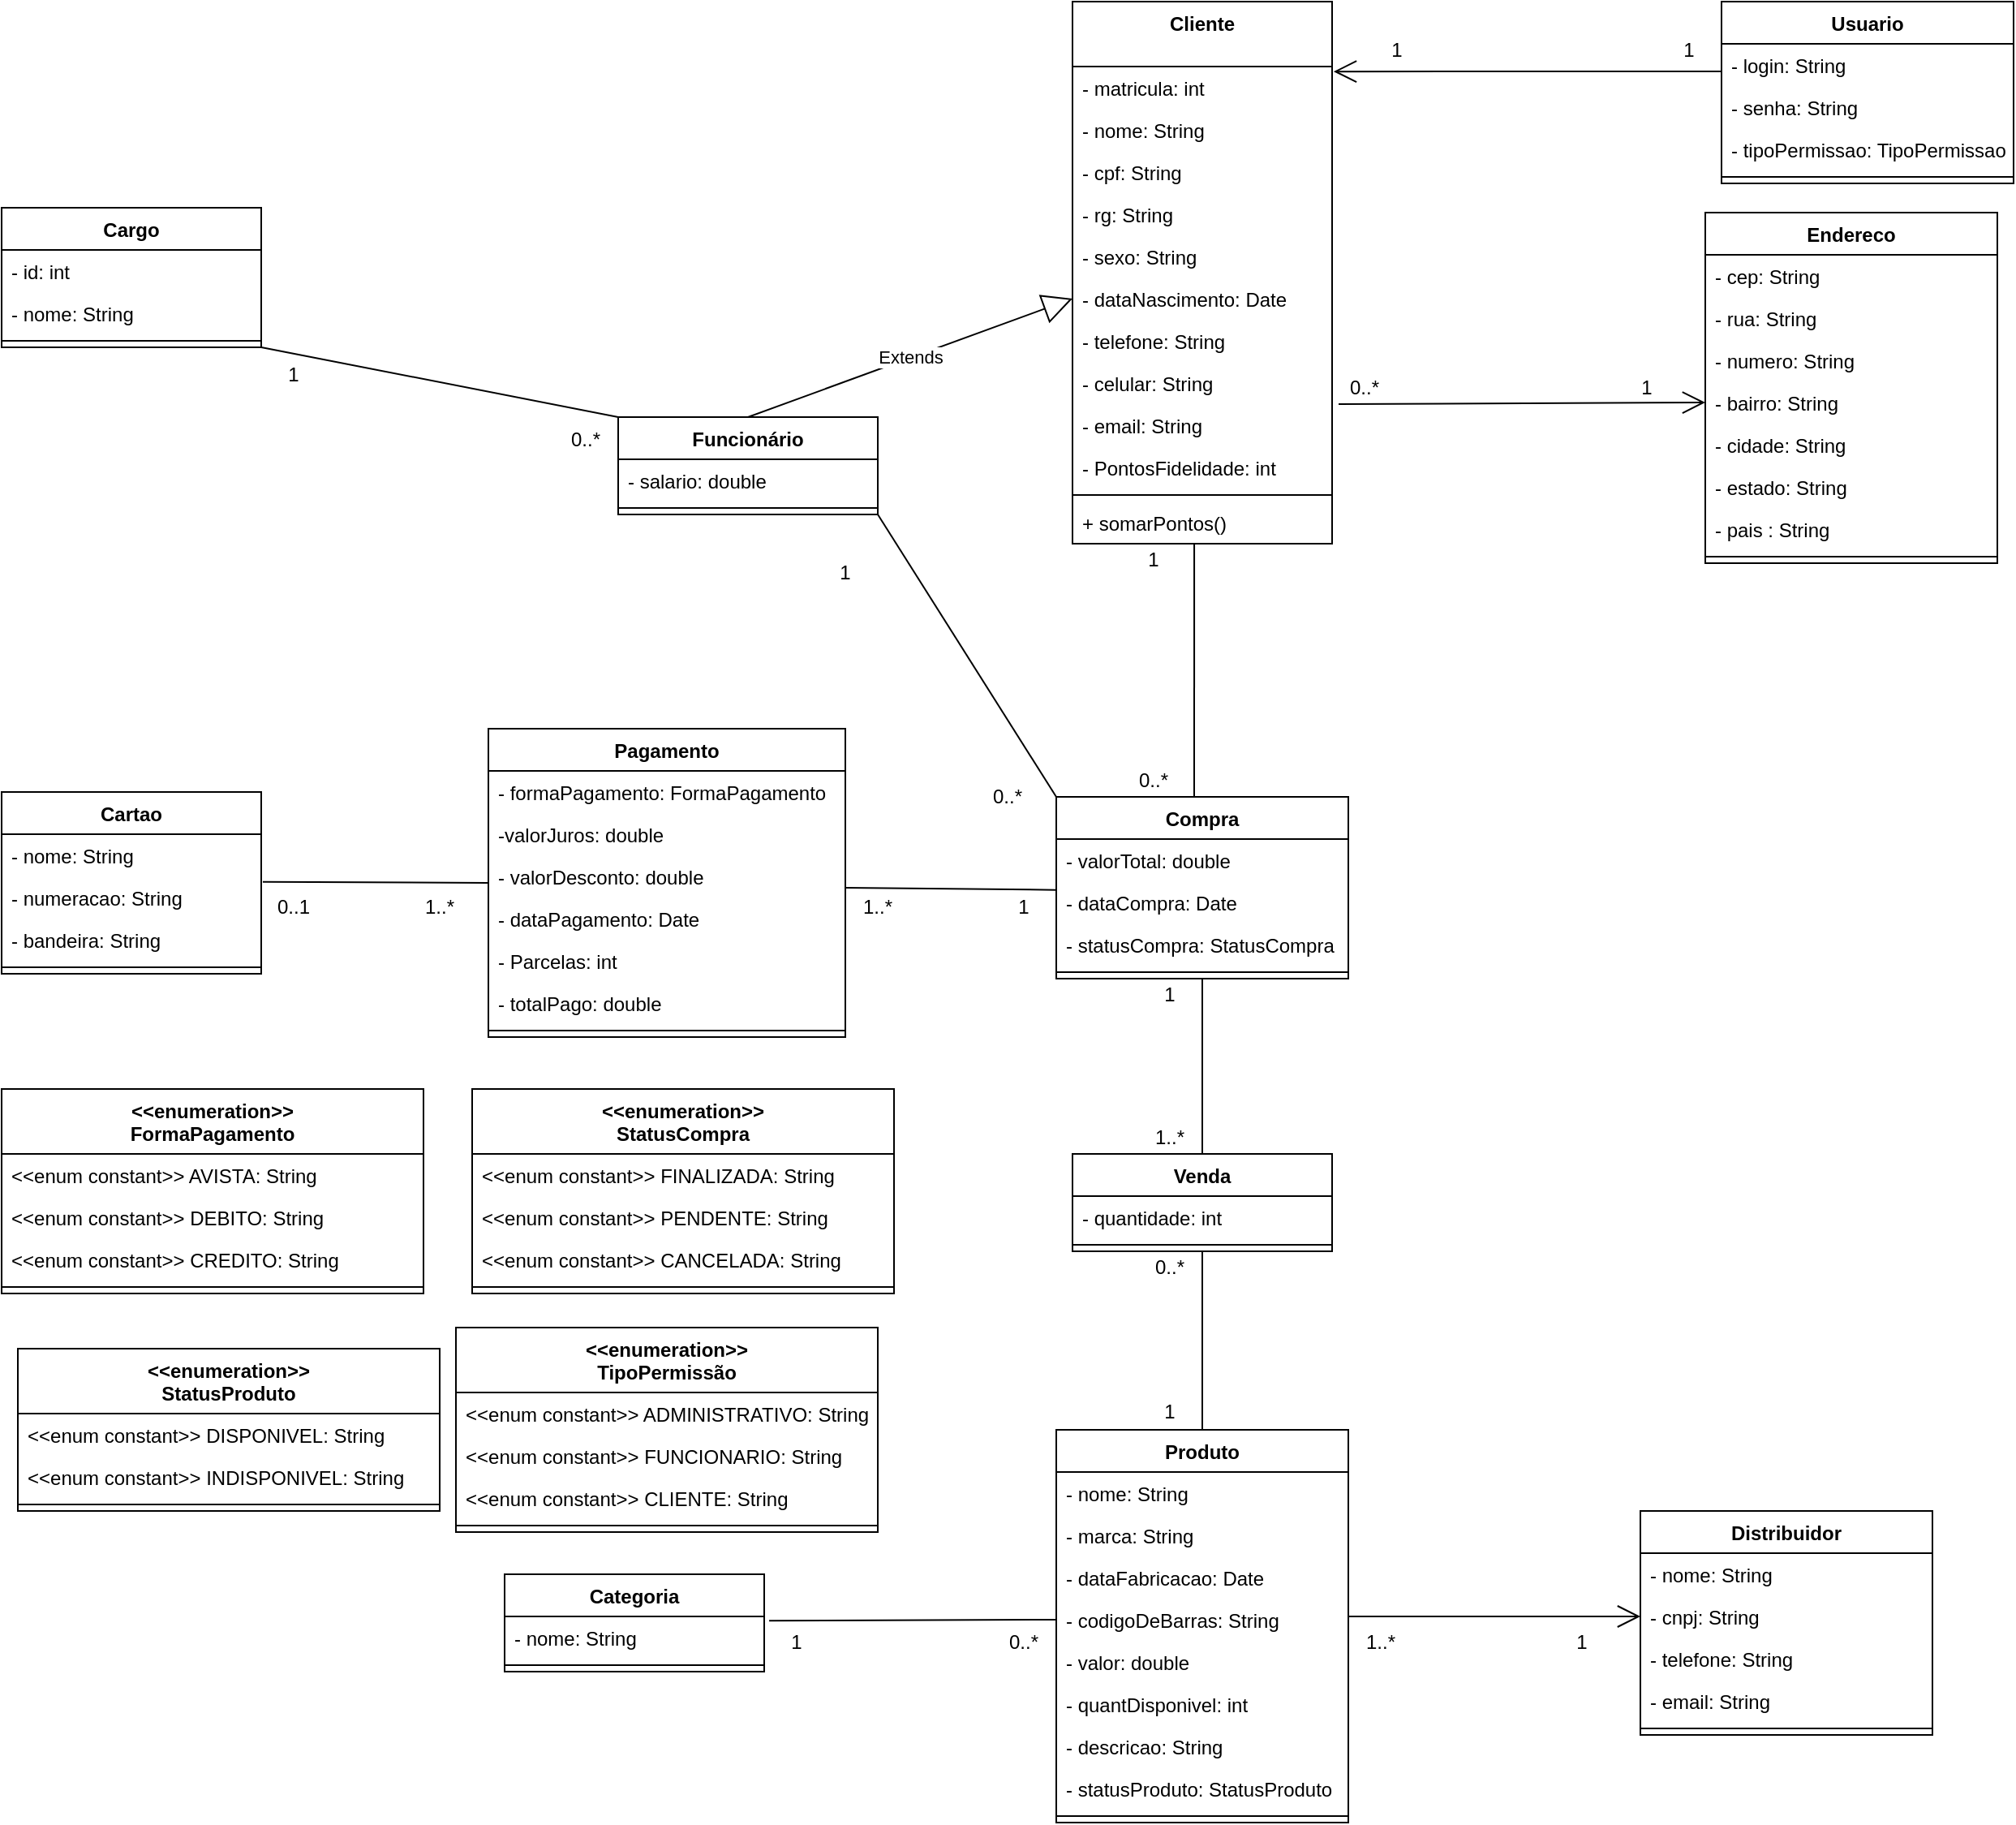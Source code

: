 <mxfile version="13.7.4" type="github">
  <diagram id="C5RBs43oDa-KdzZeNtuy" name="Page-1">
    <mxGraphModel dx="2249" dy="805" grid="1" gridSize="10" guides="1" tooltips="1" connect="1" arrows="1" fold="1" page="1" pageScale="1" pageWidth="827" pageHeight="1169" math="0" shadow="0" extFonts="Permanent Marker^https://fonts.googleapis.com/css?family=Permanent+Marker">
      <root>
        <mxCell id="WIyWlLk6GJQsqaUBKTNV-0" />
        <mxCell id="WIyWlLk6GJQsqaUBKTNV-1" parent="WIyWlLk6GJQsqaUBKTNV-0" />
        <mxCell id="7NoG3UNUl1E0J3AhjVk_-10" value="Cliente" style="swimlane;fontStyle=1;align=center;verticalAlign=top;childLayout=stackLayout;horizontal=1;startSize=40;horizontalStack=0;resizeParent=1;resizeParentMax=0;resizeLast=0;collapsible=1;marginBottom=0;" parent="WIyWlLk6GJQsqaUBKTNV-1" vertex="1">
          <mxGeometry x="100" y="70" width="160" height="334" as="geometry" />
        </mxCell>
        <mxCell id="7NoG3UNUl1E0J3AhjVk_-29" value="- matricula: int" style="text;strokeColor=none;fillColor=none;align=left;verticalAlign=top;spacingLeft=4;spacingRight=4;overflow=hidden;rotatable=0;points=[[0,0.5],[1,0.5]];portConstraint=eastwest;" parent="7NoG3UNUl1E0J3AhjVk_-10" vertex="1">
          <mxGeometry y="40" width="160" height="26" as="geometry" />
        </mxCell>
        <mxCell id="7NoG3UNUl1E0J3AhjVk_-14" value="- nome: String" style="text;strokeColor=none;fillColor=none;align=left;verticalAlign=top;spacingLeft=4;spacingRight=4;overflow=hidden;rotatable=0;points=[[0,0.5],[1,0.5]];portConstraint=eastwest;" parent="7NoG3UNUl1E0J3AhjVk_-10" vertex="1">
          <mxGeometry y="66" width="160" height="26" as="geometry" />
        </mxCell>
        <mxCell id="7NoG3UNUl1E0J3AhjVk_-15" value="- cpf: String" style="text;strokeColor=none;fillColor=none;align=left;verticalAlign=top;spacingLeft=4;spacingRight=4;overflow=hidden;rotatable=0;points=[[0,0.5],[1,0.5]];portConstraint=eastwest;" parent="7NoG3UNUl1E0J3AhjVk_-10" vertex="1">
          <mxGeometry y="92" width="160" height="26" as="geometry" />
        </mxCell>
        <mxCell id="7NoG3UNUl1E0J3AhjVk_-11" value="- rg: String" style="text;strokeColor=none;fillColor=none;align=left;verticalAlign=top;spacingLeft=4;spacingRight=4;overflow=hidden;rotatable=0;points=[[0,0.5],[1,0.5]];portConstraint=eastwest;" parent="7NoG3UNUl1E0J3AhjVk_-10" vertex="1">
          <mxGeometry y="118" width="160" height="26" as="geometry" />
        </mxCell>
        <mxCell id="7NoG3UNUl1E0J3AhjVk_-22" value="- sexo: String" style="text;strokeColor=none;fillColor=none;align=left;verticalAlign=top;spacingLeft=4;spacingRight=4;overflow=hidden;rotatable=0;points=[[0,0.5],[1,0.5]];portConstraint=eastwest;" parent="7NoG3UNUl1E0J3AhjVk_-10" vertex="1">
          <mxGeometry y="144" width="160" height="26" as="geometry" />
        </mxCell>
        <mxCell id="7NoG3UNUl1E0J3AhjVk_-23" value="- dataNascimento: Date" style="text;strokeColor=none;fillColor=none;align=left;verticalAlign=top;spacingLeft=4;spacingRight=4;overflow=hidden;rotatable=0;points=[[0,0.5],[1,0.5]];portConstraint=eastwest;" parent="7NoG3UNUl1E0J3AhjVk_-10" vertex="1">
          <mxGeometry y="170" width="160" height="26" as="geometry" />
        </mxCell>
        <mxCell id="7NoG3UNUl1E0J3AhjVk_-19" value="- telefone: String" style="text;strokeColor=none;fillColor=none;align=left;verticalAlign=top;spacingLeft=4;spacingRight=4;overflow=hidden;rotatable=0;points=[[0,0.5],[1,0.5]];portConstraint=eastwest;" parent="7NoG3UNUl1E0J3AhjVk_-10" vertex="1">
          <mxGeometry y="196" width="160" height="26" as="geometry" />
        </mxCell>
        <mxCell id="7NoG3UNUl1E0J3AhjVk_-20" value="- celular: String" style="text;strokeColor=none;fillColor=none;align=left;verticalAlign=top;spacingLeft=4;spacingRight=4;overflow=hidden;rotatable=0;points=[[0,0.5],[1,0.5]];portConstraint=eastwest;" parent="7NoG3UNUl1E0J3AhjVk_-10" vertex="1">
          <mxGeometry y="222" width="160" height="26" as="geometry" />
        </mxCell>
        <mxCell id="7NoG3UNUl1E0J3AhjVk_-21" value="- email: String" style="text;strokeColor=none;fillColor=none;align=left;verticalAlign=top;spacingLeft=4;spacingRight=4;overflow=hidden;rotatable=0;points=[[0,0.5],[1,0.5]];portConstraint=eastwest;" parent="7NoG3UNUl1E0J3AhjVk_-10" vertex="1">
          <mxGeometry y="248" width="160" height="26" as="geometry" />
        </mxCell>
        <mxCell id="7NoG3UNUl1E0J3AhjVk_-25" value="- PontosFidelidade: int" style="text;strokeColor=none;fillColor=none;align=left;verticalAlign=top;spacingLeft=4;spacingRight=4;overflow=hidden;rotatable=0;points=[[0,0.5],[1,0.5]];portConstraint=eastwest;" parent="7NoG3UNUl1E0J3AhjVk_-10" vertex="1">
          <mxGeometry y="274" width="160" height="26" as="geometry" />
        </mxCell>
        <mxCell id="7NoG3UNUl1E0J3AhjVk_-12" value="" style="line;strokeWidth=1;fillColor=none;align=left;verticalAlign=middle;spacingTop=-1;spacingLeft=3;spacingRight=3;rotatable=0;labelPosition=right;points=[];portConstraint=eastwest;" parent="7NoG3UNUl1E0J3AhjVk_-10" vertex="1">
          <mxGeometry y="300" width="160" height="8" as="geometry" />
        </mxCell>
        <mxCell id="7NoG3UNUl1E0J3AhjVk_-27" value="+ somarPontos()" style="text;strokeColor=none;fillColor=none;align=left;verticalAlign=top;spacingLeft=4;spacingRight=4;overflow=hidden;rotatable=0;points=[[0,0.5],[1,0.5]];portConstraint=eastwest;" parent="7NoG3UNUl1E0J3AhjVk_-10" vertex="1">
          <mxGeometry y="308" width="160" height="26" as="geometry" />
        </mxCell>
        <mxCell id="7NoG3UNUl1E0J3AhjVk_-28" value="Funcionário" style="swimlane;fontStyle=1;align=center;verticalAlign=top;childLayout=stackLayout;horizontal=1;startSize=26;horizontalStack=0;resizeParent=1;resizeParentMax=0;resizeLast=0;collapsible=1;marginBottom=0;" parent="WIyWlLk6GJQsqaUBKTNV-1" vertex="1">
          <mxGeometry x="-180" y="326" width="160" height="60" as="geometry" />
        </mxCell>
        <mxCell id="7NoG3UNUl1E0J3AhjVk_-32" value="- salario: double" style="text;strokeColor=none;fillColor=none;align=left;verticalAlign=top;spacingLeft=4;spacingRight=4;overflow=hidden;rotatable=0;points=[[0,0.5],[1,0.5]];portConstraint=eastwest;" parent="7NoG3UNUl1E0J3AhjVk_-28" vertex="1">
          <mxGeometry y="26" width="160" height="26" as="geometry" />
        </mxCell>
        <mxCell id="7NoG3UNUl1E0J3AhjVk_-30" value="" style="line;strokeWidth=1;fillColor=none;align=left;verticalAlign=middle;spacingTop=-1;spacingLeft=3;spacingRight=3;rotatable=0;labelPosition=right;points=[];portConstraint=eastwest;" parent="7NoG3UNUl1E0J3AhjVk_-28" vertex="1">
          <mxGeometry y="52" width="160" height="8" as="geometry" />
        </mxCell>
        <mxCell id="TC2_p8cosXLe8FMcgoBt-4" value="" style="endArrow=open;endFill=1;endSize=12;html=1;entryX=0;entryY=0.5;entryDx=0;entryDy=0;exitX=1.025;exitY=1;exitDx=0;exitDy=0;exitPerimeter=0;" parent="WIyWlLk6GJQsqaUBKTNV-1" source="7NoG3UNUl1E0J3AhjVk_-20" target="qI1OpF42xmCA_vxjapQO-16" edge="1">
          <mxGeometry width="160" relative="1" as="geometry">
            <mxPoint x="240" y="280" as="sourcePoint" />
            <mxPoint x="400" y="280" as="targetPoint" />
          </mxGeometry>
        </mxCell>
        <mxCell id="TC2_p8cosXLe8FMcgoBt-5" value="0..*" style="text;html=1;strokeColor=none;fillColor=none;align=center;verticalAlign=middle;whiteSpace=wrap;rounded=0;" parent="WIyWlLk6GJQsqaUBKTNV-1" vertex="1">
          <mxGeometry x="260" y="298" width="40" height="20" as="geometry" />
        </mxCell>
        <mxCell id="TC2_p8cosXLe8FMcgoBt-6" value="1" style="text;html=1;strokeColor=none;fillColor=none;align=center;verticalAlign=middle;whiteSpace=wrap;rounded=0;" parent="WIyWlLk6GJQsqaUBKTNV-1" vertex="1">
          <mxGeometry x="434" y="298" width="40" height="20" as="geometry" />
        </mxCell>
        <mxCell id="TC2_p8cosXLe8FMcgoBt-9" value="Extends" style="endArrow=block;endSize=16;endFill=0;html=1;entryX=0;entryY=0.5;entryDx=0;entryDy=0;exitX=0.5;exitY=0;exitDx=0;exitDy=0;" parent="WIyWlLk6GJQsqaUBKTNV-1" source="7NoG3UNUl1E0J3AhjVk_-28" target="7NoG3UNUl1E0J3AhjVk_-23" edge="1">
          <mxGeometry width="160" relative="1" as="geometry">
            <mxPoint x="-340" y="380" as="sourcePoint" />
            <mxPoint x="-180" y="380" as="targetPoint" />
          </mxGeometry>
        </mxCell>
        <mxCell id="7NoG3UNUl1E0J3AhjVk_-61" value="Compra" style="swimlane;fontStyle=1;align=center;verticalAlign=top;childLayout=stackLayout;horizontal=1;startSize=26;horizontalStack=0;resizeParent=1;resizeParentMax=0;resizeLast=0;collapsible=1;marginBottom=0;" parent="WIyWlLk6GJQsqaUBKTNV-1" vertex="1">
          <mxGeometry x="90" y="560" width="180" height="112" as="geometry" />
        </mxCell>
        <mxCell id="7NoG3UNUl1E0J3AhjVk_-62" value="- valorTotal: double" style="text;strokeColor=none;fillColor=none;align=left;verticalAlign=top;spacingLeft=4;spacingRight=4;overflow=hidden;rotatable=0;points=[[0,0.5],[1,0.5]];portConstraint=eastwest;" parent="7NoG3UNUl1E0J3AhjVk_-61" vertex="1">
          <mxGeometry y="26" width="180" height="26" as="geometry" />
        </mxCell>
        <mxCell id="7NoG3UNUl1E0J3AhjVk_-66" value="- dataCompra: Date" style="text;strokeColor=none;fillColor=none;align=left;verticalAlign=top;spacingLeft=4;spacingRight=4;overflow=hidden;rotatable=0;points=[[0,0.5],[1,0.5]];portConstraint=eastwest;" parent="7NoG3UNUl1E0J3AhjVk_-61" vertex="1">
          <mxGeometry y="52" width="180" height="26" as="geometry" />
        </mxCell>
        <mxCell id="7NoG3UNUl1E0J3AhjVk_-79" value="- statusCompra: StatusCompra" style="text;strokeColor=none;fillColor=none;align=left;verticalAlign=top;spacingLeft=4;spacingRight=4;overflow=hidden;rotatable=0;points=[[0,0.5],[1,0.5]];portConstraint=eastwest;" parent="7NoG3UNUl1E0J3AhjVk_-61" vertex="1">
          <mxGeometry y="78" width="180" height="26" as="geometry" />
        </mxCell>
        <mxCell id="7NoG3UNUl1E0J3AhjVk_-63" value="" style="line;strokeWidth=1;fillColor=none;align=left;verticalAlign=middle;spacingTop=-1;spacingLeft=3;spacingRight=3;rotatable=0;labelPosition=right;points=[];portConstraint=eastwest;" parent="7NoG3UNUl1E0J3AhjVk_-61" vertex="1">
          <mxGeometry y="104" width="180" height="8" as="geometry" />
        </mxCell>
        <mxCell id="TC2_p8cosXLe8FMcgoBt-10" value="" style="endArrow=none;html=1;entryX=0.469;entryY=1;entryDx=0;entryDy=0;entryPerimeter=0;" parent="WIyWlLk6GJQsqaUBKTNV-1" target="7NoG3UNUl1E0J3AhjVk_-27" edge="1">
          <mxGeometry width="50" height="50" relative="1" as="geometry">
            <mxPoint x="175" y="560" as="sourcePoint" />
            <mxPoint x="230" y="550" as="targetPoint" />
          </mxGeometry>
        </mxCell>
        <mxCell id="TC2_p8cosXLe8FMcgoBt-11" value="0..*" style="text;html=1;strokeColor=none;fillColor=none;align=center;verticalAlign=middle;whiteSpace=wrap;rounded=0;" parent="WIyWlLk6GJQsqaUBKTNV-1" vertex="1">
          <mxGeometry x="130" y="540" width="40" height="20" as="geometry" />
        </mxCell>
        <mxCell id="TC2_p8cosXLe8FMcgoBt-12" value="1" style="text;html=1;strokeColor=none;fillColor=none;align=center;verticalAlign=middle;whiteSpace=wrap;rounded=0;" parent="WIyWlLk6GJQsqaUBKTNV-1" vertex="1">
          <mxGeometry x="130" y="404" width="40" height="20" as="geometry" />
        </mxCell>
        <mxCell id="TC2_p8cosXLe8FMcgoBt-13" value="" style="endArrow=none;html=1;exitX=0;exitY=0;exitDx=0;exitDy=0;entryX=1;entryY=1;entryDx=0;entryDy=0;" parent="WIyWlLk6GJQsqaUBKTNV-1" source="7NoG3UNUl1E0J3AhjVk_-61" target="7NoG3UNUl1E0J3AhjVk_-28" edge="1">
          <mxGeometry width="50" height="50" relative="1" as="geometry">
            <mxPoint x="180" y="500" as="sourcePoint" />
            <mxPoint x="230" y="450" as="targetPoint" />
          </mxGeometry>
        </mxCell>
        <mxCell id="TC2_p8cosXLe8FMcgoBt-14" value="0..*" style="text;html=1;strokeColor=none;fillColor=none;align=center;verticalAlign=middle;whiteSpace=wrap;rounded=0;" parent="WIyWlLk6GJQsqaUBKTNV-1" vertex="1">
          <mxGeometry x="40" y="550" width="40" height="20" as="geometry" />
        </mxCell>
        <mxCell id="TC2_p8cosXLe8FMcgoBt-15" value="1" style="text;html=1;strokeColor=none;fillColor=none;align=center;verticalAlign=middle;whiteSpace=wrap;rounded=0;" parent="WIyWlLk6GJQsqaUBKTNV-1" vertex="1">
          <mxGeometry x="-60" y="412" width="40" height="20" as="geometry" />
        </mxCell>
        <mxCell id="qI1OpF42xmCA_vxjapQO-31" value="Cartao" style="swimlane;fontStyle=1;align=center;verticalAlign=top;childLayout=stackLayout;horizontal=1;startSize=26;horizontalStack=0;resizeParent=1;resizeParentMax=0;resizeLast=0;collapsible=1;marginBottom=0;" parent="WIyWlLk6GJQsqaUBKTNV-1" vertex="1">
          <mxGeometry x="-560" y="557" width="160" height="112" as="geometry" />
        </mxCell>
        <mxCell id="qI1OpF42xmCA_vxjapQO-32" value="- nome: String" style="text;strokeColor=none;fillColor=none;align=left;verticalAlign=top;spacingLeft=4;spacingRight=4;overflow=hidden;rotatable=0;points=[[0,0.5],[1,0.5]];portConstraint=eastwest;" parent="qI1OpF42xmCA_vxjapQO-31" vertex="1">
          <mxGeometry y="26" width="160" height="26" as="geometry" />
        </mxCell>
        <mxCell id="qI1OpF42xmCA_vxjapQO-33" value="- numeracao: String" style="text;strokeColor=none;fillColor=none;align=left;verticalAlign=top;spacingLeft=4;spacingRight=4;overflow=hidden;rotatable=0;points=[[0,0.5],[1,0.5]];portConstraint=eastwest;" parent="qI1OpF42xmCA_vxjapQO-31" vertex="1">
          <mxGeometry y="52" width="160" height="26" as="geometry" />
        </mxCell>
        <mxCell id="qI1OpF42xmCA_vxjapQO-35" value="- bandeira: String" style="text;strokeColor=none;fillColor=none;align=left;verticalAlign=top;spacingLeft=4;spacingRight=4;overflow=hidden;rotatable=0;points=[[0,0.5],[1,0.5]];portConstraint=eastwest;" parent="qI1OpF42xmCA_vxjapQO-31" vertex="1">
          <mxGeometry y="78" width="160" height="26" as="geometry" />
        </mxCell>
        <mxCell id="qI1OpF42xmCA_vxjapQO-34" value="" style="line;strokeWidth=1;fillColor=none;align=left;verticalAlign=middle;spacingTop=-1;spacingLeft=3;spacingRight=3;rotatable=0;labelPosition=right;points=[];portConstraint=eastwest;" parent="qI1OpF42xmCA_vxjapQO-31" vertex="1">
          <mxGeometry y="104" width="160" height="8" as="geometry" />
        </mxCell>
        <mxCell id="qI1OpF42xmCA_vxjapQO-23" value="Cargo" style="swimlane;fontStyle=1;align=center;verticalAlign=top;childLayout=stackLayout;horizontal=1;startSize=26;horizontalStack=0;resizeParent=1;resizeParentMax=0;resizeLast=0;collapsible=1;marginBottom=0;" parent="WIyWlLk6GJQsqaUBKTNV-1" vertex="1">
          <mxGeometry x="-560" y="197" width="160" height="86" as="geometry" />
        </mxCell>
        <mxCell id="qI1OpF42xmCA_vxjapQO-24" value="- id: int" style="text;strokeColor=none;fillColor=none;align=left;verticalAlign=top;spacingLeft=4;spacingRight=4;overflow=hidden;rotatable=0;points=[[0,0.5],[1,0.5]];portConstraint=eastwest;" parent="qI1OpF42xmCA_vxjapQO-23" vertex="1">
          <mxGeometry y="26" width="160" height="26" as="geometry" />
        </mxCell>
        <mxCell id="qI1OpF42xmCA_vxjapQO-25" value="- nome: String" style="text;strokeColor=none;fillColor=none;align=left;verticalAlign=top;spacingLeft=4;spacingRight=4;overflow=hidden;rotatable=0;points=[[0,0.5],[1,0.5]];portConstraint=eastwest;" parent="qI1OpF42xmCA_vxjapQO-23" vertex="1">
          <mxGeometry y="52" width="160" height="26" as="geometry" />
        </mxCell>
        <mxCell id="qI1OpF42xmCA_vxjapQO-26" value="" style="line;strokeWidth=1;fillColor=none;align=left;verticalAlign=middle;spacingTop=-1;spacingLeft=3;spacingRight=3;rotatable=0;labelPosition=right;points=[];portConstraint=eastwest;" parent="qI1OpF42xmCA_vxjapQO-23" vertex="1">
          <mxGeometry y="78" width="160" height="8" as="geometry" />
        </mxCell>
        <mxCell id="qI1OpF42xmCA_vxjapQO-6" value="&lt;&lt;enumeration&gt;&gt;&#xa;FormaPagamento" style="swimlane;fontStyle=1;align=center;verticalAlign=top;childLayout=stackLayout;horizontal=1;startSize=40;horizontalStack=0;resizeParent=1;resizeParentMax=0;resizeLast=0;collapsible=1;marginBottom=0;" parent="WIyWlLk6GJQsqaUBKTNV-1" vertex="1">
          <mxGeometry x="-560" y="740" width="260" height="126" as="geometry" />
        </mxCell>
        <mxCell id="qI1OpF42xmCA_vxjapQO-7" value="&lt;&lt;enum constant&gt;&gt; AVISTA: String" style="text;strokeColor=none;fillColor=none;align=left;verticalAlign=top;spacingLeft=4;spacingRight=4;overflow=hidden;rotatable=0;points=[[0,0.5],[1,0.5]];portConstraint=eastwest;" parent="qI1OpF42xmCA_vxjapQO-6" vertex="1">
          <mxGeometry y="40" width="260" height="26" as="geometry" />
        </mxCell>
        <mxCell id="qI1OpF42xmCA_vxjapQO-8" value="&lt;&lt;enum constant&gt;&gt; DEBITO: String" style="text;strokeColor=none;fillColor=none;align=left;verticalAlign=top;spacingLeft=4;spacingRight=4;overflow=hidden;rotatable=0;points=[[0,0.5],[1,0.5]];portConstraint=eastwest;" parent="qI1OpF42xmCA_vxjapQO-6" vertex="1">
          <mxGeometry y="66" width="260" height="26" as="geometry" />
        </mxCell>
        <mxCell id="qI1OpF42xmCA_vxjapQO-9" value="&lt;&lt;enum constant&gt;&gt; CREDITO: String" style="text;strokeColor=none;fillColor=none;align=left;verticalAlign=top;spacingLeft=4;spacingRight=4;overflow=hidden;rotatable=0;points=[[0,0.5],[1,0.5]];portConstraint=eastwest;" parent="qI1OpF42xmCA_vxjapQO-6" vertex="1">
          <mxGeometry y="92" width="260" height="26" as="geometry" />
        </mxCell>
        <mxCell id="qI1OpF42xmCA_vxjapQO-10" value="" style="line;strokeWidth=1;fillColor=none;align=left;verticalAlign=middle;spacingTop=-1;spacingLeft=3;spacingRight=3;rotatable=0;labelPosition=right;points=[];portConstraint=eastwest;" parent="qI1OpF42xmCA_vxjapQO-6" vertex="1">
          <mxGeometry y="118" width="260" height="8" as="geometry" />
        </mxCell>
        <mxCell id="TC2_p8cosXLe8FMcgoBt-33" value="" style="endArrow=none;html=1;exitX=1.006;exitY=0.128;exitDx=0;exitDy=0;exitPerimeter=0;entryX=0;entryY=0.5;entryDx=0;entryDy=0;" parent="WIyWlLk6GJQsqaUBKTNV-1" source="qI1OpF42xmCA_vxjapQO-33" target="TC2_p8cosXLe8FMcgoBt-24" edge="1">
          <mxGeometry width="50" height="50" relative="1" as="geometry">
            <mxPoint x="-170" y="400" as="sourcePoint" />
            <mxPoint x="-120" y="350" as="targetPoint" />
          </mxGeometry>
        </mxCell>
        <mxCell id="TC2_p8cosXLe8FMcgoBt-36" value="" style="endArrow=none;html=1;entryX=0;entryY=0.205;entryDx=0;entryDy=0;entryPerimeter=0;exitX=1;exitY=0.769;exitDx=0;exitDy=0;exitPerimeter=0;" parent="WIyWlLk6GJQsqaUBKTNV-1" target="7NoG3UNUl1E0J3AhjVk_-66" edge="1" source="7NoG3UNUl1E0J3AhjVk_-68">
          <mxGeometry width="50" height="50" relative="1" as="geometry">
            <mxPoint x="-50" y="617" as="sourcePoint" />
            <mxPoint x="-120" y="450" as="targetPoint" />
          </mxGeometry>
        </mxCell>
        <mxCell id="TC2_p8cosXLe8FMcgoBt-37" value="0..1" style="text;html=1;strokeColor=none;fillColor=none;align=center;verticalAlign=middle;whiteSpace=wrap;rounded=0;" parent="WIyWlLk6GJQsqaUBKTNV-1" vertex="1">
          <mxGeometry x="-400" y="618" width="40" height="20" as="geometry" />
        </mxCell>
        <mxCell id="TC2_p8cosXLe8FMcgoBt-40" value="1" style="text;html=1;strokeColor=none;fillColor=none;align=center;verticalAlign=middle;whiteSpace=wrap;rounded=0;" parent="WIyWlLk6GJQsqaUBKTNV-1" vertex="1">
          <mxGeometry x="50" y="618" width="40" height="20" as="geometry" />
        </mxCell>
        <mxCell id="TC2_p8cosXLe8FMcgoBt-43" value="1..*" style="text;html=1;strokeColor=none;fillColor=none;align=center;verticalAlign=middle;whiteSpace=wrap;rounded=0;" parent="WIyWlLk6GJQsqaUBKTNV-1" vertex="1">
          <mxGeometry x="-310" y="618" width="40" height="20" as="geometry" />
        </mxCell>
        <mxCell id="TC2_p8cosXLe8FMcgoBt-44" value="1..*" style="text;html=1;strokeColor=none;fillColor=none;align=center;verticalAlign=middle;whiteSpace=wrap;rounded=0;" parent="WIyWlLk6GJQsqaUBKTNV-1" vertex="1">
          <mxGeometry x="-40" y="618" width="40" height="20" as="geometry" />
        </mxCell>
        <mxCell id="qI1OpF42xmCA_vxjapQO-12" value="Endereco" style="swimlane;fontStyle=1;align=center;verticalAlign=top;childLayout=stackLayout;horizontal=1;startSize=26;horizontalStack=0;resizeParent=1;resizeParentMax=0;resizeLast=0;collapsible=1;marginBottom=0;" parent="WIyWlLk6GJQsqaUBKTNV-1" vertex="1">
          <mxGeometry x="490" y="200" width="180" height="216" as="geometry" />
        </mxCell>
        <mxCell id="qI1OpF42xmCA_vxjapQO-13" value="- cep: String" style="text;strokeColor=none;fillColor=none;align=left;verticalAlign=top;spacingLeft=4;spacingRight=4;overflow=hidden;rotatable=0;points=[[0,0.5],[1,0.5]];portConstraint=eastwest;" parent="qI1OpF42xmCA_vxjapQO-12" vertex="1">
          <mxGeometry y="26" width="180" height="26" as="geometry" />
        </mxCell>
        <mxCell id="qI1OpF42xmCA_vxjapQO-14" value="- rua: String" style="text;strokeColor=none;fillColor=none;align=left;verticalAlign=top;spacingLeft=4;spacingRight=4;overflow=hidden;rotatable=0;points=[[0,0.5],[1,0.5]];portConstraint=eastwest;" parent="qI1OpF42xmCA_vxjapQO-12" vertex="1">
          <mxGeometry y="52" width="180" height="26" as="geometry" />
        </mxCell>
        <mxCell id="qI1OpF42xmCA_vxjapQO-15" value="- numero: String" style="text;strokeColor=none;fillColor=none;align=left;verticalAlign=top;spacingLeft=4;spacingRight=4;overflow=hidden;rotatable=0;points=[[0,0.5],[1,0.5]];portConstraint=eastwest;" parent="qI1OpF42xmCA_vxjapQO-12" vertex="1">
          <mxGeometry y="78" width="180" height="26" as="geometry" />
        </mxCell>
        <mxCell id="qI1OpF42xmCA_vxjapQO-16" value="- bairro: String" style="text;strokeColor=none;fillColor=none;align=left;verticalAlign=top;spacingLeft=4;spacingRight=4;overflow=hidden;rotatable=0;points=[[0,0.5],[1,0.5]];portConstraint=eastwest;" parent="qI1OpF42xmCA_vxjapQO-12" vertex="1">
          <mxGeometry y="104" width="180" height="26" as="geometry" />
        </mxCell>
        <mxCell id="qI1OpF42xmCA_vxjapQO-17" value="- cidade: String" style="text;strokeColor=none;fillColor=none;align=left;verticalAlign=top;spacingLeft=4;spacingRight=4;overflow=hidden;rotatable=0;points=[[0,0.5],[1,0.5]];portConstraint=eastwest;" parent="qI1OpF42xmCA_vxjapQO-12" vertex="1">
          <mxGeometry y="130" width="180" height="26" as="geometry" />
        </mxCell>
        <mxCell id="qI1OpF42xmCA_vxjapQO-18" value="- estado: String" style="text;strokeColor=none;fillColor=none;align=left;verticalAlign=top;spacingLeft=4;spacingRight=4;overflow=hidden;rotatable=0;points=[[0,0.5],[1,0.5]];portConstraint=eastwest;" parent="qI1OpF42xmCA_vxjapQO-12" vertex="1">
          <mxGeometry y="156" width="180" height="26" as="geometry" />
        </mxCell>
        <mxCell id="qI1OpF42xmCA_vxjapQO-19" value="- pais : String" style="text;strokeColor=none;fillColor=none;align=left;verticalAlign=top;spacingLeft=4;spacingRight=4;overflow=hidden;rotatable=0;points=[[0,0.5],[1,0.5]];portConstraint=eastwest;" parent="qI1OpF42xmCA_vxjapQO-12" vertex="1">
          <mxGeometry y="182" width="180" height="26" as="geometry" />
        </mxCell>
        <mxCell id="qI1OpF42xmCA_vxjapQO-22" value="" style="line;strokeWidth=1;fillColor=none;align=left;verticalAlign=middle;spacingTop=-1;spacingLeft=3;spacingRight=3;rotatable=0;labelPosition=right;points=[];portConstraint=eastwest;" parent="qI1OpF42xmCA_vxjapQO-12" vertex="1">
          <mxGeometry y="208" width="180" height="8" as="geometry" />
        </mxCell>
        <mxCell id="qI1OpF42xmCA_vxjapQO-27" value="Usuario" style="swimlane;fontStyle=1;align=center;verticalAlign=top;childLayout=stackLayout;horizontal=1;startSize=26;horizontalStack=0;resizeParent=1;resizeParentMax=0;resizeLast=0;collapsible=1;marginBottom=0;" parent="WIyWlLk6GJQsqaUBKTNV-1" vertex="1">
          <mxGeometry x="500" y="70" width="180" height="112" as="geometry" />
        </mxCell>
        <mxCell id="qI1OpF42xmCA_vxjapQO-28" value="- login: String" style="text;strokeColor=none;fillColor=none;align=left;verticalAlign=top;spacingLeft=4;spacingRight=4;overflow=hidden;rotatable=0;points=[[0,0.5],[1,0.5]];portConstraint=eastwest;" parent="qI1OpF42xmCA_vxjapQO-27" vertex="1">
          <mxGeometry y="26" width="180" height="26" as="geometry" />
        </mxCell>
        <mxCell id="qI1OpF42xmCA_vxjapQO-29" value="- senha: String" style="text;strokeColor=none;fillColor=none;align=left;verticalAlign=top;spacingLeft=4;spacingRight=4;overflow=hidden;rotatable=0;points=[[0,0.5],[1,0.5]];portConstraint=eastwest;" parent="qI1OpF42xmCA_vxjapQO-27" vertex="1">
          <mxGeometry y="52" width="180" height="26" as="geometry" />
        </mxCell>
        <mxCell id="A-CcHhZTqGAvG1CiZZC2-7" value="- tipoPermissao: TipoPermissao" style="text;strokeColor=none;fillColor=none;align=left;verticalAlign=top;spacingLeft=4;spacingRight=4;overflow=hidden;rotatable=0;points=[[0,0.5],[1,0.5]];portConstraint=eastwest;" parent="qI1OpF42xmCA_vxjapQO-27" vertex="1">
          <mxGeometry y="78" width="180" height="26" as="geometry" />
        </mxCell>
        <mxCell id="qI1OpF42xmCA_vxjapQO-30" value="" style="line;strokeWidth=1;fillColor=none;align=left;verticalAlign=middle;spacingTop=-1;spacingLeft=3;spacingRight=3;rotatable=0;labelPosition=right;points=[];portConstraint=eastwest;" parent="qI1OpF42xmCA_vxjapQO-27" vertex="1">
          <mxGeometry y="104" width="180" height="8" as="geometry" />
        </mxCell>
        <mxCell id="7NoG3UNUl1E0J3AhjVk_-34" value="Produto" style="swimlane;fontStyle=1;align=center;verticalAlign=top;childLayout=stackLayout;horizontal=1;startSize=26;horizontalStack=0;resizeParent=1;resizeParentMax=0;resizeLast=0;collapsible=1;marginBottom=0;" parent="WIyWlLk6GJQsqaUBKTNV-1" vertex="1">
          <mxGeometry x="90" y="950" width="180" height="242" as="geometry" />
        </mxCell>
        <mxCell id="7NoG3UNUl1E0J3AhjVk_-35" value="- nome: String" style="text;strokeColor=none;fillColor=none;align=left;verticalAlign=top;spacingLeft=4;spacingRight=4;overflow=hidden;rotatable=0;points=[[0,0.5],[1,0.5]];portConstraint=eastwest;" parent="7NoG3UNUl1E0J3AhjVk_-34" vertex="1">
          <mxGeometry y="26" width="180" height="26" as="geometry" />
        </mxCell>
        <mxCell id="7NoG3UNUl1E0J3AhjVk_-38" value="- marca: String" style="text;strokeColor=none;fillColor=none;align=left;verticalAlign=top;spacingLeft=4;spacingRight=4;overflow=hidden;rotatable=0;points=[[0,0.5],[1,0.5]];portConstraint=eastwest;" parent="7NoG3UNUl1E0J3AhjVk_-34" vertex="1">
          <mxGeometry y="52" width="180" height="26" as="geometry" />
        </mxCell>
        <mxCell id="7NoG3UNUl1E0J3AhjVk_-42" value="- dataFabricacao: Date" style="text;strokeColor=none;fillColor=none;align=left;verticalAlign=top;spacingLeft=4;spacingRight=4;overflow=hidden;rotatable=0;points=[[0,0.5],[1,0.5]];portConstraint=eastwest;" parent="7NoG3UNUl1E0J3AhjVk_-34" vertex="1">
          <mxGeometry y="78" width="180" height="26" as="geometry" />
        </mxCell>
        <mxCell id="7NoG3UNUl1E0J3AhjVk_-39" value="- codigoDeBarras: String" style="text;strokeColor=none;fillColor=none;align=left;verticalAlign=top;spacingLeft=4;spacingRight=4;overflow=hidden;rotatable=0;points=[[0,0.5],[1,0.5]];portConstraint=eastwest;" parent="7NoG3UNUl1E0J3AhjVk_-34" vertex="1">
          <mxGeometry y="104" width="180" height="26" as="geometry" />
        </mxCell>
        <mxCell id="7NoG3UNUl1E0J3AhjVk_-40" value="- valor: double" style="text;strokeColor=none;fillColor=none;align=left;verticalAlign=top;spacingLeft=4;spacingRight=4;overflow=hidden;rotatable=0;points=[[0,0.5],[1,0.5]];portConstraint=eastwest;" parent="7NoG3UNUl1E0J3AhjVk_-34" vertex="1">
          <mxGeometry y="130" width="180" height="26" as="geometry" />
        </mxCell>
        <mxCell id="7NoG3UNUl1E0J3AhjVk_-41" value="- quantDisponivel: int" style="text;strokeColor=none;fillColor=none;align=left;verticalAlign=top;spacingLeft=4;spacingRight=4;overflow=hidden;rotatable=0;points=[[0,0.5],[1,0.5]];portConstraint=eastwest;" parent="7NoG3UNUl1E0J3AhjVk_-34" vertex="1">
          <mxGeometry y="156" width="180" height="26" as="geometry" />
        </mxCell>
        <mxCell id="7NoG3UNUl1E0J3AhjVk_-59" value="- descricao: String" style="text;strokeColor=none;fillColor=none;align=left;verticalAlign=top;spacingLeft=4;spacingRight=4;overflow=hidden;rotatable=0;points=[[0,0.5],[1,0.5]];portConstraint=eastwest;" parent="7NoG3UNUl1E0J3AhjVk_-34" vertex="1">
          <mxGeometry y="182" width="180" height="26" as="geometry" />
        </mxCell>
        <mxCell id="7NoG3UNUl1E0J3AhjVk_-43" value="- statusProduto: StatusProduto" style="text;strokeColor=none;fillColor=none;align=left;verticalAlign=top;spacingLeft=4;spacingRight=4;overflow=hidden;rotatable=0;points=[[0,0.5],[1,0.5]];portConstraint=eastwest;" parent="7NoG3UNUl1E0J3AhjVk_-34" vertex="1">
          <mxGeometry y="208" width="180" height="26" as="geometry" />
        </mxCell>
        <mxCell id="7NoG3UNUl1E0J3AhjVk_-36" value="" style="line;strokeWidth=1;fillColor=none;align=left;verticalAlign=middle;spacingTop=-1;spacingLeft=3;spacingRight=3;rotatable=0;labelPosition=right;points=[];portConstraint=eastwest;" parent="7NoG3UNUl1E0J3AhjVk_-34" vertex="1">
          <mxGeometry y="234" width="180" height="8" as="geometry" />
        </mxCell>
        <mxCell id="TC2_p8cosXLe8FMcgoBt-46" value="Venda" style="swimlane;fontStyle=1;align=center;verticalAlign=top;childLayout=stackLayout;horizontal=1;startSize=26;horizontalStack=0;resizeParent=1;resizeParentMax=0;resizeLast=0;collapsible=1;marginBottom=0;" parent="WIyWlLk6GJQsqaUBKTNV-1" vertex="1">
          <mxGeometry x="100" y="780" width="160" height="60" as="geometry" />
        </mxCell>
        <mxCell id="TC2_p8cosXLe8FMcgoBt-47" value="- quantidade: int" style="text;strokeColor=none;fillColor=none;align=left;verticalAlign=top;spacingLeft=4;spacingRight=4;overflow=hidden;rotatable=0;points=[[0,0.5],[1,0.5]];portConstraint=eastwest;" parent="TC2_p8cosXLe8FMcgoBt-46" vertex="1">
          <mxGeometry y="26" width="160" height="26" as="geometry" />
        </mxCell>
        <mxCell id="TC2_p8cosXLe8FMcgoBt-48" value="" style="line;strokeWidth=1;fillColor=none;align=left;verticalAlign=middle;spacingTop=-1;spacingLeft=3;spacingRight=3;rotatable=0;labelPosition=right;points=[];portConstraint=eastwest;" parent="TC2_p8cosXLe8FMcgoBt-46" vertex="1">
          <mxGeometry y="52" width="160" height="8" as="geometry" />
        </mxCell>
        <mxCell id="TC2_p8cosXLe8FMcgoBt-50" value="" style="endArrow=none;html=1;entryX=0.5;entryY=1;entryDx=0;entryDy=0;exitX=0.5;exitY=0;exitDx=0;exitDy=0;" parent="WIyWlLk6GJQsqaUBKTNV-1" source="TC2_p8cosXLe8FMcgoBt-46" target="7NoG3UNUl1E0J3AhjVk_-61" edge="1">
          <mxGeometry width="50" height="50" relative="1" as="geometry">
            <mxPoint x="180" y="770" as="sourcePoint" />
            <mxPoint x="230" y="750" as="targetPoint" />
          </mxGeometry>
        </mxCell>
        <mxCell id="TC2_p8cosXLe8FMcgoBt-52" value="" style="endArrow=none;html=1;exitX=0.5;exitY=0;exitDx=0;exitDy=0;entryX=0.5;entryY=1;entryDx=0;entryDy=0;" parent="WIyWlLk6GJQsqaUBKTNV-1" source="7NoG3UNUl1E0J3AhjVk_-34" target="TC2_p8cosXLe8FMcgoBt-46" edge="1">
          <mxGeometry width="50" height="50" relative="1" as="geometry">
            <mxPoint x="180" y="800" as="sourcePoint" />
            <mxPoint x="230" y="750" as="targetPoint" />
          </mxGeometry>
        </mxCell>
        <mxCell id="TC2_p8cosXLe8FMcgoBt-53" value="1..*" style="text;html=1;strokeColor=none;fillColor=none;align=center;verticalAlign=middle;whiteSpace=wrap;rounded=0;" parent="WIyWlLk6GJQsqaUBKTNV-1" vertex="1">
          <mxGeometry x="140" y="760" width="40" height="20" as="geometry" />
        </mxCell>
        <mxCell id="TC2_p8cosXLe8FMcgoBt-54" value="1" style="text;html=1;strokeColor=none;fillColor=none;align=center;verticalAlign=middle;whiteSpace=wrap;rounded=0;" parent="WIyWlLk6GJQsqaUBKTNV-1" vertex="1">
          <mxGeometry x="140" y="672" width="40" height="20" as="geometry" />
        </mxCell>
        <mxCell id="TC2_p8cosXLe8FMcgoBt-55" value="0..*" style="text;html=1;strokeColor=none;fillColor=none;align=center;verticalAlign=middle;whiteSpace=wrap;rounded=0;" parent="WIyWlLk6GJQsqaUBKTNV-1" vertex="1">
          <mxGeometry x="140" y="840" width="40" height="20" as="geometry" />
        </mxCell>
        <mxCell id="TC2_p8cosXLe8FMcgoBt-56" value="1" style="text;html=1;strokeColor=none;fillColor=none;align=center;verticalAlign=middle;whiteSpace=wrap;rounded=0;" parent="WIyWlLk6GJQsqaUBKTNV-1" vertex="1">
          <mxGeometry x="140" y="929" width="40" height="20" as="geometry" />
        </mxCell>
        <mxCell id="7NoG3UNUl1E0J3AhjVk_-74" value="&lt;&lt;enumeration&gt;&gt;&#xa;StatusCompra" style="swimlane;fontStyle=1;align=center;verticalAlign=top;childLayout=stackLayout;horizontal=1;startSize=40;horizontalStack=0;resizeParent=1;resizeParentMax=0;resizeLast=0;collapsible=1;marginBottom=0;" parent="WIyWlLk6GJQsqaUBKTNV-1" vertex="1">
          <mxGeometry x="-270" y="740" width="260" height="126" as="geometry" />
        </mxCell>
        <mxCell id="7NoG3UNUl1E0J3AhjVk_-75" value="&lt;&lt;enum constant&gt;&gt; FINALIZADA: String" style="text;strokeColor=none;fillColor=none;align=left;verticalAlign=top;spacingLeft=4;spacingRight=4;overflow=hidden;rotatable=0;points=[[0,0.5],[1,0.5]];portConstraint=eastwest;" parent="7NoG3UNUl1E0J3AhjVk_-74" vertex="1">
          <mxGeometry y="40" width="260" height="26" as="geometry" />
        </mxCell>
        <mxCell id="7NoG3UNUl1E0J3AhjVk_-78" value="&lt;&lt;enum constant&gt;&gt; PENDENTE: String" style="text;strokeColor=none;fillColor=none;align=left;verticalAlign=top;spacingLeft=4;spacingRight=4;overflow=hidden;rotatable=0;points=[[0,0.5],[1,0.5]];portConstraint=eastwest;" parent="7NoG3UNUl1E0J3AhjVk_-74" vertex="1">
          <mxGeometry y="66" width="260" height="26" as="geometry" />
        </mxCell>
        <mxCell id="7NoG3UNUl1E0J3AhjVk_-76" value="&lt;&lt;enum constant&gt;&gt; CANCELADA: String" style="text;strokeColor=none;fillColor=none;align=left;verticalAlign=top;spacingLeft=4;spacingRight=4;overflow=hidden;rotatable=0;points=[[0,0.5],[1,0.5]];portConstraint=eastwest;" parent="7NoG3UNUl1E0J3AhjVk_-74" vertex="1">
          <mxGeometry y="92" width="260" height="26" as="geometry" />
        </mxCell>
        <mxCell id="7NoG3UNUl1E0J3AhjVk_-77" value="" style="line;strokeWidth=1;fillColor=none;align=left;verticalAlign=middle;spacingTop=-1;spacingLeft=3;spacingRight=3;rotatable=0;labelPosition=right;points=[];portConstraint=eastwest;" parent="7NoG3UNUl1E0J3AhjVk_-74" vertex="1">
          <mxGeometry y="118" width="260" height="8" as="geometry" />
        </mxCell>
        <mxCell id="TC2_p8cosXLe8FMcgoBt-58" value="1" style="text;html=1;strokeColor=none;fillColor=none;align=center;verticalAlign=middle;whiteSpace=wrap;rounded=0;" parent="WIyWlLk6GJQsqaUBKTNV-1" vertex="1">
          <mxGeometry x="280" y="90" width="40" height="20" as="geometry" />
        </mxCell>
        <mxCell id="TC2_p8cosXLe8FMcgoBt-59" value="1" style="text;html=1;strokeColor=none;fillColor=none;align=center;verticalAlign=middle;whiteSpace=wrap;rounded=0;" parent="WIyWlLk6GJQsqaUBKTNV-1" vertex="1">
          <mxGeometry x="460" y="90" width="40" height="20" as="geometry" />
        </mxCell>
        <mxCell id="TC2_p8cosXLe8FMcgoBt-60" value="" style="endArrow=none;html=1;entryX=0;entryY=0;entryDx=0;entryDy=0;exitX=1;exitY=1;exitDx=0;exitDy=0;" parent="WIyWlLk6GJQsqaUBKTNV-1" source="qI1OpF42xmCA_vxjapQO-23" target="7NoG3UNUl1E0J3AhjVk_-28" edge="1">
          <mxGeometry width="50" height="50" relative="1" as="geometry">
            <mxPoint x="-370" y="350" as="sourcePoint" />
            <mxPoint x="-320" y="300" as="targetPoint" />
          </mxGeometry>
        </mxCell>
        <mxCell id="TC2_p8cosXLe8FMcgoBt-61" value="1" style="text;html=1;strokeColor=none;fillColor=none;align=center;verticalAlign=middle;whiteSpace=wrap;rounded=0;" parent="WIyWlLk6GJQsqaUBKTNV-1" vertex="1">
          <mxGeometry x="-400" y="290" width="40" height="20" as="geometry" />
        </mxCell>
        <mxCell id="TC2_p8cosXLe8FMcgoBt-62" value="0..*" style="text;html=1;strokeColor=none;fillColor=none;align=center;verticalAlign=middle;whiteSpace=wrap;rounded=0;" parent="WIyWlLk6GJQsqaUBKTNV-1" vertex="1">
          <mxGeometry x="-220" y="330" width="40" height="20" as="geometry" />
        </mxCell>
        <mxCell id="qI1OpF42xmCA_vxjapQO-0" value="Distribuidor" style="swimlane;fontStyle=1;align=center;verticalAlign=top;childLayout=stackLayout;horizontal=1;startSize=26;horizontalStack=0;resizeParent=1;resizeParentMax=0;resizeLast=0;collapsible=1;marginBottom=0;" parent="WIyWlLk6GJQsqaUBKTNV-1" vertex="1">
          <mxGeometry x="450" y="1000" width="180" height="138" as="geometry" />
        </mxCell>
        <mxCell id="qI1OpF42xmCA_vxjapQO-1" value="- nome: String" style="text;strokeColor=none;fillColor=none;align=left;verticalAlign=top;spacingLeft=4;spacingRight=4;overflow=hidden;rotatable=0;points=[[0,0.5],[1,0.5]];portConstraint=eastwest;" parent="qI1OpF42xmCA_vxjapQO-0" vertex="1">
          <mxGeometry y="26" width="180" height="26" as="geometry" />
        </mxCell>
        <mxCell id="qI1OpF42xmCA_vxjapQO-2" value="- cnpj: String" style="text;strokeColor=none;fillColor=none;align=left;verticalAlign=top;spacingLeft=4;spacingRight=4;overflow=hidden;rotatable=0;points=[[0,0.5],[1,0.5]];portConstraint=eastwest;" parent="qI1OpF42xmCA_vxjapQO-0" vertex="1">
          <mxGeometry y="52" width="180" height="26" as="geometry" />
        </mxCell>
        <mxCell id="qI1OpF42xmCA_vxjapQO-3" value="- telefone: String" style="text;strokeColor=none;fillColor=none;align=left;verticalAlign=top;spacingLeft=4;spacingRight=4;overflow=hidden;rotatable=0;points=[[0,0.5],[1,0.5]];portConstraint=eastwest;" parent="qI1OpF42xmCA_vxjapQO-0" vertex="1">
          <mxGeometry y="78" width="180" height="26" as="geometry" />
        </mxCell>
        <mxCell id="qI1OpF42xmCA_vxjapQO-5" value="- email: String" style="text;strokeColor=none;fillColor=none;align=left;verticalAlign=top;spacingLeft=4;spacingRight=4;overflow=hidden;rotatable=0;points=[[0,0.5],[1,0.5]];portConstraint=eastwest;" parent="qI1OpF42xmCA_vxjapQO-0" vertex="1">
          <mxGeometry y="104" width="180" height="26" as="geometry" />
        </mxCell>
        <mxCell id="qI1OpF42xmCA_vxjapQO-4" value="" style="line;strokeWidth=1;fillColor=none;align=left;verticalAlign=middle;spacingTop=-1;spacingLeft=3;spacingRight=3;rotatable=0;labelPosition=right;points=[];portConstraint=eastwest;" parent="qI1OpF42xmCA_vxjapQO-0" vertex="1">
          <mxGeometry y="130" width="180" height="8" as="geometry" />
        </mxCell>
        <mxCell id="TC2_p8cosXLe8FMcgoBt-63" value="" style="endArrow=open;endFill=1;endSize=12;html=1;entryX=0;entryY=0.5;entryDx=0;entryDy=0;" parent="WIyWlLk6GJQsqaUBKTNV-1" target="qI1OpF42xmCA_vxjapQO-2" edge="1">
          <mxGeometry width="160" relative="1" as="geometry">
            <mxPoint x="270" y="1065" as="sourcePoint" />
            <mxPoint x="430" y="1067" as="targetPoint" />
          </mxGeometry>
        </mxCell>
        <mxCell id="7NoG3UNUl1E0J3AhjVk_-44" value="&lt;&lt;enumeration&gt;&gt;&#xa;StatusProduto" style="swimlane;fontStyle=1;align=center;verticalAlign=top;childLayout=stackLayout;horizontal=1;startSize=40;horizontalStack=0;resizeParent=1;resizeParentMax=0;resizeLast=0;collapsible=1;marginBottom=0;" parent="WIyWlLk6GJQsqaUBKTNV-1" vertex="1">
          <mxGeometry x="-550" y="900" width="260" height="100" as="geometry" />
        </mxCell>
        <mxCell id="7NoG3UNUl1E0J3AhjVk_-52" value="&lt;&lt;enum constant&gt;&gt; DISPONIVEL: String" style="text;strokeColor=none;fillColor=none;align=left;verticalAlign=top;spacingLeft=4;spacingRight=4;overflow=hidden;rotatable=0;points=[[0,0.5],[1,0.5]];portConstraint=eastwest;" parent="7NoG3UNUl1E0J3AhjVk_-44" vertex="1">
          <mxGeometry y="40" width="260" height="26" as="geometry" />
        </mxCell>
        <mxCell id="7NoG3UNUl1E0J3AhjVk_-45" value="&lt;&lt;enum constant&gt;&gt; INDISPONIVEL: String" style="text;strokeColor=none;fillColor=none;align=left;verticalAlign=top;spacingLeft=4;spacingRight=4;overflow=hidden;rotatable=0;points=[[0,0.5],[1,0.5]];portConstraint=eastwest;" parent="7NoG3UNUl1E0J3AhjVk_-44" vertex="1">
          <mxGeometry y="66" width="260" height="26" as="geometry" />
        </mxCell>
        <mxCell id="7NoG3UNUl1E0J3AhjVk_-46" value="" style="line;strokeWidth=1;fillColor=none;align=left;verticalAlign=middle;spacingTop=-1;spacingLeft=3;spacingRight=3;rotatable=0;labelPosition=right;points=[];portConstraint=eastwest;" parent="7NoG3UNUl1E0J3AhjVk_-44" vertex="1">
          <mxGeometry y="92" width="260" height="8" as="geometry" />
        </mxCell>
        <mxCell id="TC2_p8cosXLe8FMcgoBt-69" value="" style="endArrow=none;html=1;entryX=0;entryY=0.5;entryDx=0;entryDy=0;exitX=1.019;exitY=0.103;exitDx=0;exitDy=0;exitPerimeter=0;" parent="WIyWlLk6GJQsqaUBKTNV-1" source="TC2_p8cosXLe8FMcgoBt-65" target="7NoG3UNUl1E0J3AhjVk_-39" edge="1">
          <mxGeometry width="50" height="50" relative="1" as="geometry">
            <mxPoint x="-120" y="1050" as="sourcePoint" />
            <mxPoint x="-70" y="1000" as="targetPoint" />
          </mxGeometry>
        </mxCell>
        <mxCell id="TC2_p8cosXLe8FMcgoBt-64" value="Categoria" style="swimlane;fontStyle=1;align=center;verticalAlign=top;childLayout=stackLayout;horizontal=1;startSize=26;horizontalStack=0;resizeParent=1;resizeParentMax=0;resizeLast=0;collapsible=1;marginBottom=0;" parent="WIyWlLk6GJQsqaUBKTNV-1" vertex="1">
          <mxGeometry x="-250" y="1039" width="160" height="60" as="geometry" />
        </mxCell>
        <mxCell id="TC2_p8cosXLe8FMcgoBt-65" value="- nome: String" style="text;strokeColor=none;fillColor=none;align=left;verticalAlign=top;spacingLeft=4;spacingRight=4;overflow=hidden;rotatable=0;points=[[0,0.5],[1,0.5]];portConstraint=eastwest;" parent="TC2_p8cosXLe8FMcgoBt-64" vertex="1">
          <mxGeometry y="26" width="160" height="26" as="geometry" />
        </mxCell>
        <mxCell id="TC2_p8cosXLe8FMcgoBt-66" value="" style="line;strokeWidth=1;fillColor=none;align=left;verticalAlign=middle;spacingTop=-1;spacingLeft=3;spacingRight=3;rotatable=0;labelPosition=right;points=[];portConstraint=eastwest;" parent="TC2_p8cosXLe8FMcgoBt-64" vertex="1">
          <mxGeometry y="52" width="160" height="8" as="geometry" />
        </mxCell>
        <mxCell id="TC2_p8cosXLe8FMcgoBt-70" value="0..*" style="text;html=1;strokeColor=none;fillColor=none;align=center;verticalAlign=middle;whiteSpace=wrap;rounded=0;" parent="WIyWlLk6GJQsqaUBKTNV-1" vertex="1">
          <mxGeometry x="50" y="1071" width="40" height="20" as="geometry" />
        </mxCell>
        <mxCell id="TC2_p8cosXLe8FMcgoBt-71" value="1" style="text;html=1;strokeColor=none;fillColor=none;align=center;verticalAlign=middle;whiteSpace=wrap;rounded=0;" parent="WIyWlLk6GJQsqaUBKTNV-1" vertex="1">
          <mxGeometry x="-90" y="1071" width="40" height="20" as="geometry" />
        </mxCell>
        <mxCell id="TC2_p8cosXLe8FMcgoBt-72" value="1" style="text;html=1;strokeColor=none;fillColor=none;align=center;verticalAlign=middle;whiteSpace=wrap;rounded=0;" parent="WIyWlLk6GJQsqaUBKTNV-1" vertex="1">
          <mxGeometry x="394" y="1071" width="40" height="20" as="geometry" />
        </mxCell>
        <mxCell id="TC2_p8cosXLe8FMcgoBt-73" value="1..*" style="text;html=1;strokeColor=none;fillColor=none;align=center;verticalAlign=middle;whiteSpace=wrap;rounded=0;" parent="WIyWlLk6GJQsqaUBKTNV-1" vertex="1">
          <mxGeometry x="270" y="1071" width="40" height="20" as="geometry" />
        </mxCell>
        <mxCell id="A-CcHhZTqGAvG1CiZZC2-1" value="" style="endArrow=open;endFill=1;endSize=12;html=1;entryX=1.006;entryY=0.129;entryDx=0;entryDy=0;entryPerimeter=0;" parent="WIyWlLk6GJQsqaUBKTNV-1" target="7NoG3UNUl1E0J3AhjVk_-10" edge="1">
          <mxGeometry width="160" relative="1" as="geometry">
            <mxPoint x="500" y="113" as="sourcePoint" />
            <mxPoint x="566" y="179" as="targetPoint" />
          </mxGeometry>
        </mxCell>
        <mxCell id="A-CcHhZTqGAvG1CiZZC2-2" value="&lt;&lt;enumeration&gt;&gt;&#xa;TipoPermissão" style="swimlane;fontStyle=1;align=center;verticalAlign=top;childLayout=stackLayout;horizontal=1;startSize=40;horizontalStack=0;resizeParent=1;resizeParentMax=0;resizeLast=0;collapsible=1;marginBottom=0;" parent="WIyWlLk6GJQsqaUBKTNV-1" vertex="1">
          <mxGeometry x="-280" y="887" width="260" height="126" as="geometry" />
        </mxCell>
        <mxCell id="A-CcHhZTqGAvG1CiZZC2-3" value="&lt;&lt;enum constant&gt;&gt; ADMINISTRATIVO: String" style="text;strokeColor=none;fillColor=none;align=left;verticalAlign=top;spacingLeft=4;spacingRight=4;overflow=hidden;rotatable=0;points=[[0,0.5],[1,0.5]];portConstraint=eastwest;" parent="A-CcHhZTqGAvG1CiZZC2-2" vertex="1">
          <mxGeometry y="40" width="260" height="26" as="geometry" />
        </mxCell>
        <mxCell id="A-CcHhZTqGAvG1CiZZC2-4" value="&lt;&lt;enum constant&gt;&gt; FUNCIONARIO: String" style="text;strokeColor=none;fillColor=none;align=left;verticalAlign=top;spacingLeft=4;spacingRight=4;overflow=hidden;rotatable=0;points=[[0,0.5],[1,0.5]];portConstraint=eastwest;" parent="A-CcHhZTqGAvG1CiZZC2-2" vertex="1">
          <mxGeometry y="66" width="260" height="26" as="geometry" />
        </mxCell>
        <mxCell id="A-CcHhZTqGAvG1CiZZC2-5" value="&lt;&lt;enum constant&gt;&gt; CLIENTE: String" style="text;strokeColor=none;fillColor=none;align=left;verticalAlign=top;spacingLeft=4;spacingRight=4;overflow=hidden;rotatable=0;points=[[0,0.5],[1,0.5]];portConstraint=eastwest;" parent="A-CcHhZTqGAvG1CiZZC2-2" vertex="1">
          <mxGeometry y="92" width="260" height="26" as="geometry" />
        </mxCell>
        <mxCell id="A-CcHhZTqGAvG1CiZZC2-6" value="" style="line;strokeWidth=1;fillColor=none;align=left;verticalAlign=middle;spacingTop=-1;spacingLeft=3;spacingRight=3;rotatable=0;labelPosition=right;points=[];portConstraint=eastwest;" parent="A-CcHhZTqGAvG1CiZZC2-2" vertex="1">
          <mxGeometry y="118" width="260" height="8" as="geometry" />
        </mxCell>
        <mxCell id="TC2_p8cosXLe8FMcgoBt-24" value="Pagamento" style="swimlane;fontStyle=1;align=center;verticalAlign=top;childLayout=stackLayout;horizontal=1;startSize=26;horizontalStack=0;resizeParent=1;resizeParentMax=0;resizeLast=0;collapsible=1;marginBottom=0;" parent="WIyWlLk6GJQsqaUBKTNV-1" vertex="1">
          <mxGeometry x="-260" y="518" width="220" height="190" as="geometry" />
        </mxCell>
        <mxCell id="TC2_p8cosXLe8FMcgoBt-41" value="- formaPagamento: FormaPagamento" style="text;strokeColor=none;fillColor=none;align=left;verticalAlign=top;spacingLeft=4;spacingRight=4;overflow=hidden;rotatable=0;points=[[0,0.5],[1,0.5]];portConstraint=eastwest;" parent="TC2_p8cosXLe8FMcgoBt-24" vertex="1">
          <mxGeometry y="26" width="220" height="26" as="geometry" />
        </mxCell>
        <mxCell id="7NoG3UNUl1E0J3AhjVk_-71" value="-valorJuros: double" style="text;strokeColor=none;fillColor=none;align=left;verticalAlign=top;spacingLeft=4;spacingRight=4;overflow=hidden;rotatable=0;points=[[0,0.5],[1,0.5]];portConstraint=eastwest;" parent="TC2_p8cosXLe8FMcgoBt-24" vertex="1">
          <mxGeometry y="52" width="220" height="26" as="geometry" />
        </mxCell>
        <mxCell id="7NoG3UNUl1E0J3AhjVk_-68" value="- valorDesconto: double" style="text;strokeColor=none;fillColor=none;align=left;verticalAlign=top;spacingLeft=4;spacingRight=4;overflow=hidden;rotatable=0;points=[[0,0.5],[1,0.5]];portConstraint=eastwest;" parent="TC2_p8cosXLe8FMcgoBt-24" vertex="1">
          <mxGeometry y="78" width="220" height="26" as="geometry" />
        </mxCell>
        <mxCell id="7NoG3UNUl1E0J3AhjVk_-73" value="- dataPagamento: Date" style="text;strokeColor=none;fillColor=none;align=left;verticalAlign=top;spacingLeft=4;spacingRight=4;overflow=hidden;rotatable=0;points=[[0,0.5],[1,0.5]];portConstraint=eastwest;" parent="TC2_p8cosXLe8FMcgoBt-24" vertex="1">
          <mxGeometry y="104" width="220" height="26" as="geometry" />
        </mxCell>
        <mxCell id="TC2_p8cosXLe8FMcgoBt-25" value="- Parcelas: int" style="text;strokeColor=none;fillColor=none;align=left;verticalAlign=top;spacingLeft=4;spacingRight=4;overflow=hidden;rotatable=0;points=[[0,0.5],[1,0.5]];portConstraint=eastwest;" parent="TC2_p8cosXLe8FMcgoBt-24" vertex="1">
          <mxGeometry y="130" width="220" height="26" as="geometry" />
        </mxCell>
        <mxCell id="7NoG3UNUl1E0J3AhjVk_-72" value="- totalPago: double" style="text;strokeColor=none;fillColor=none;align=left;verticalAlign=top;spacingLeft=4;spacingRight=4;overflow=hidden;rotatable=0;points=[[0,0.5],[1,0.5]];portConstraint=eastwest;" parent="TC2_p8cosXLe8FMcgoBt-24" vertex="1">
          <mxGeometry y="156" width="220" height="26" as="geometry" />
        </mxCell>
        <mxCell id="TC2_p8cosXLe8FMcgoBt-26" value="" style="line;strokeWidth=1;fillColor=none;align=left;verticalAlign=middle;spacingTop=-1;spacingLeft=3;spacingRight=3;rotatable=0;labelPosition=right;points=[];portConstraint=eastwest;" parent="TC2_p8cosXLe8FMcgoBt-24" vertex="1">
          <mxGeometry y="182" width="220" height="8" as="geometry" />
        </mxCell>
      </root>
    </mxGraphModel>
  </diagram>
</mxfile>
